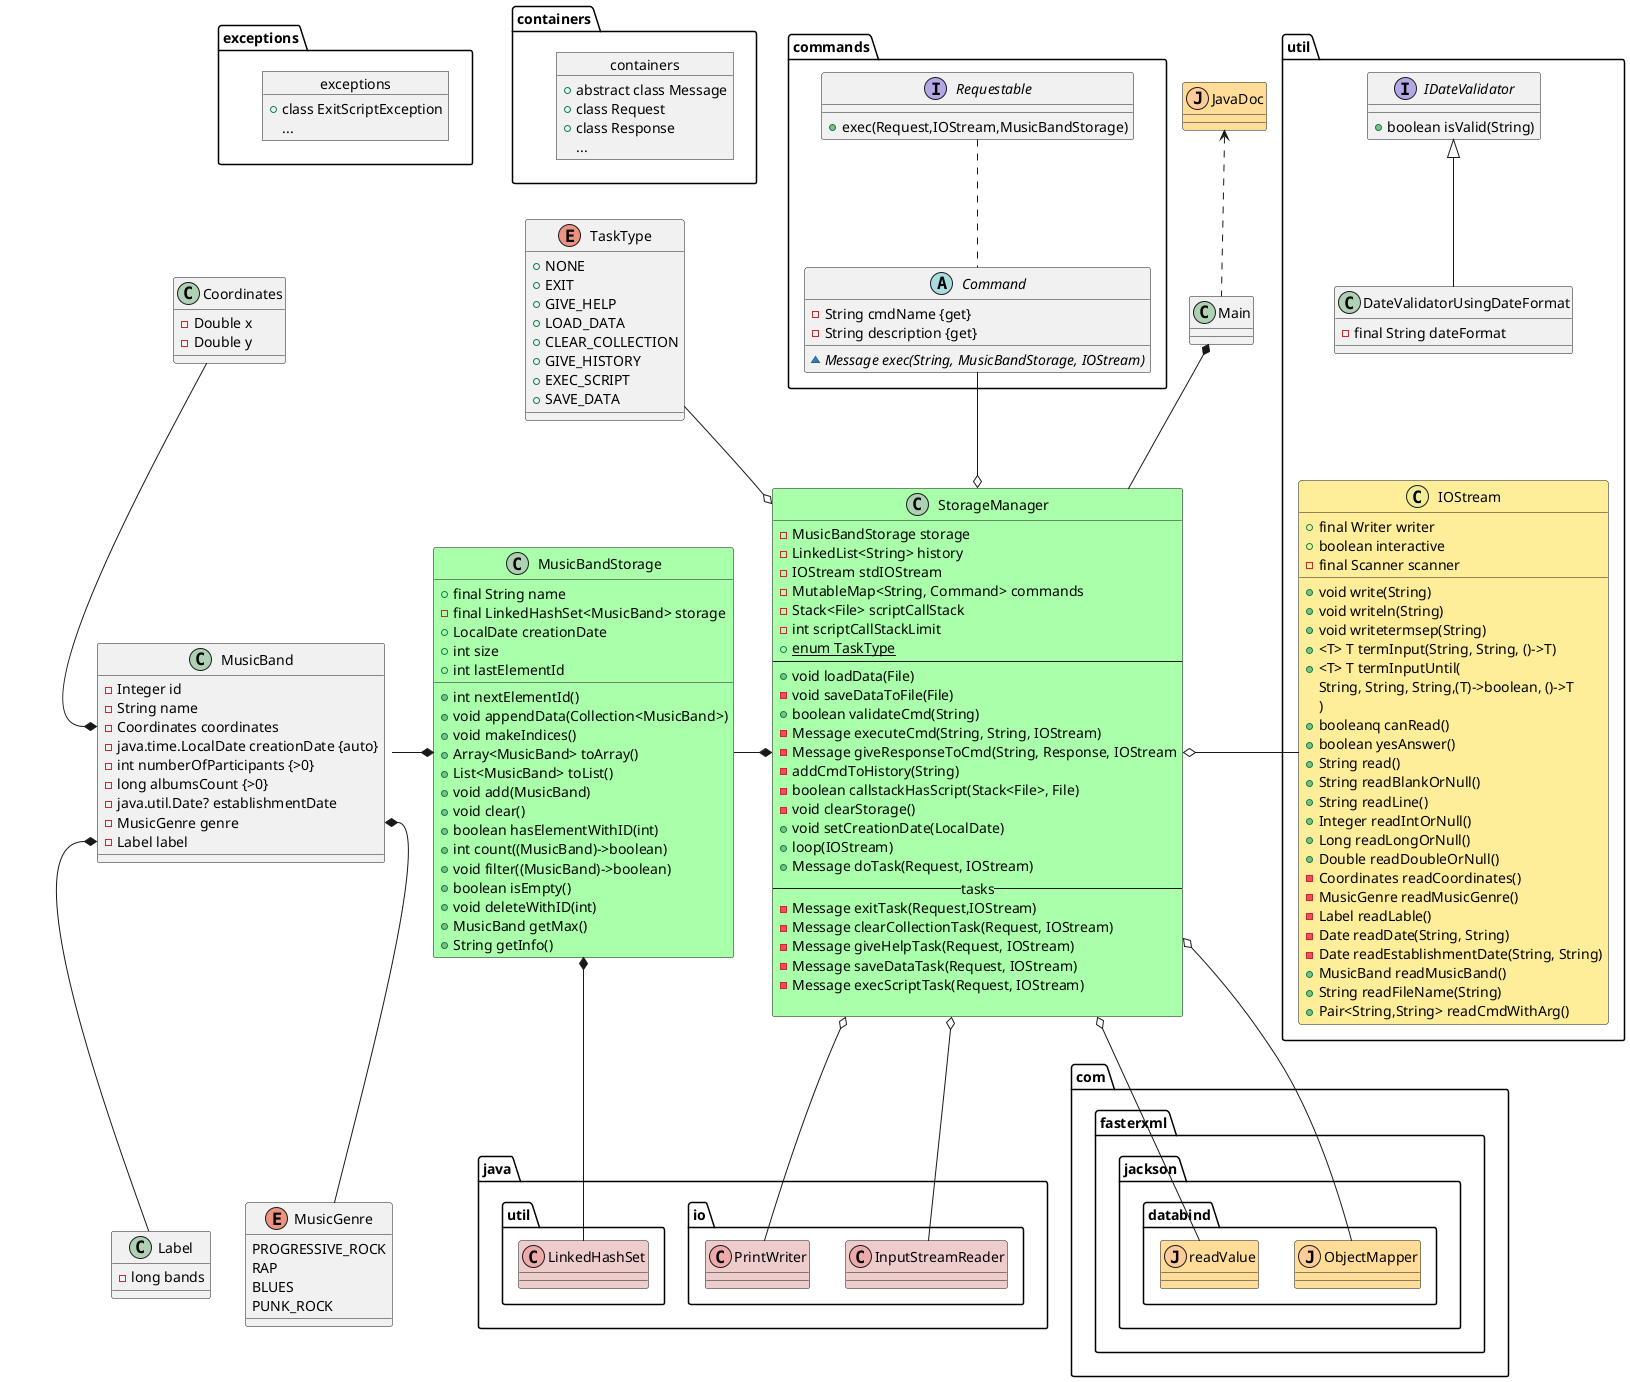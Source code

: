 @startuml
'https://plantuml.com/sequence-diagram

Class Coordinates {
    - Double x
    - Double y
}
class Label {
    - long bands
}
enum MusicGenre {
    PROGRESSIVE_ROCK
    RAP
    BLUES
    PUNK_ROCK
}
class MusicBand {
    - Integer id
    - String name
    - Coordinates coordinates
    - java.time.LocalDate creationDate {auto}
    - int numberOfParticipants {>0}
    - long albumsCount {>0}
    - java.util.Date? establishmentDate
    - MusicGenre genre
    - Label label
}

Coordinates -d-* MusicBand::coordinates
package exceptions{
    object exceptions {
        + class ExitScriptException
        ...
    }
}
exceptions -[hidden]d-> Coordinates
Label -up-* MusicBand::label
MusicGenre -u-* MusicBand::genre

class MusicBandStorage #AAFFAA {
    + final String name
    - final LinkedHashSet<MusicBand> storage
    + LocalDate creationDate
    + int size
    + int lastElementId
    + int nextElementId()
    + void appendData(Collection<MusicBand>)
    + void makeIndices()
    + Array<MusicBand> toArray()
    + List<MusicBand> toList()
    + void add(MusicBand)
    + void clear()
    + boolean hasElementWithID(int)
    + int count((MusicBand)->boolean)
    + void filter((MusicBand)->boolean)
    + boolean isEmpty()
    + void deleteWithID(int)
    + MusicBand getMax()
    + String getInfo()

}

MusicBand -* MusicBandStorage
class StorageManager #AAFFAA {
    - MusicBandStorage storage
    - LinkedList<String> history
    - IOStream stdIOStream
    - MutableMap<String, Command> commands
    - Stack<File> scriptCallStack
    - int scriptCallStackLimit
    + {static} enum TaskType
    ---
    + void loadData(File)
    - void saveDataToFile(File)
    + boolean validateCmd(String)
    - Message executeCmd(String, String, IOStream)
    - Message giveResponseToCmd(String, Response, IOStream
    - addCmdToHistory(String)
    - boolean callstackHasScript(Stack<File>, File)
    - void clearStorage()
    + void setCreationDate(LocalDate)
    + loop(IOStream)
    + Message doTask(Request, IOStream)
    --tasks--
    - Message exitTask(Request,IOStream)
    - Message clearCollectionTask(Request, IOStream)
    - Message giveHelpTask(Request, IOStream)
    - Message saveDataTask(Request, IOStream)
    - Message execScriptTask(Request, IOStream)

}

package containers{
    object containers {
        + abstract class Message
        + class Request
        + class Response
        ...
    }
}
containers -[hidden]d-> TaskType

enum TaskType {
    + NONE
    + EXIT
    + GIVE_HELP
    + LOAD_DATA
    + CLEAR_COLLECTION
    + GIVE_HISTORY
    + EXEC_SCRIPT
    + SAVE_DATA
}

TaskType -d-o StorageManager
package commands {
abstract class Command {
    - String cmdName {get}
    - String description {get}

    ~ {abstract}Message exec(String, MusicBandStorage, IOStream)
}

interface Requestable{
    + exec(Request,IOStream,MusicBandStorage)
}
Requestable .. Command
}





class JavaDoc << (J, #FFCC99)>> #FFDD99
Main .u.> JavaDoc

class com.fasterxml.jackson.databind.ObjectMapper << (J, #FFCC99)>> #FFDD99
class com.fasterxml.jackson.databind.readValue << (J, #FFCC99)>> #FFDD99
StorageManager o-- com.fasterxml.jackson.databind.readValue
StorageManager o-- com.fasterxml.jackson.databind.ObjectMapper

class java.io.InputStreamReader << (C, #EEAAAA) >> #EFCCCC
class java.io.PrintWriter << (C, #EEAAAA) >> #EFCCCC
StorageManager o-- java.io.InputStreamReader
StorageManager o-- java.io.PrintWriter


class java.util.LinkedHashSet << (C, #EEAAAA) >> #EFCCCC
MusicBandStorage *-d- java.util.LinkedHashSet

package util {
    IOStream -l-o StorageManager
    interface IDateValidator {
        + boolean isValid(String)
    }
    class DateValidatorUsingDateFormat {
        - final String dateFormat
    }
    DateValidatorUsingDateFormat -u-|> IDateValidator
    DateValidatorUsingDateFormat <-[hidden]d- IOStream
    class IOStream << (C, #EEEE99)>> #FFEE99{
        + final Writer writer
        + boolean interactive
        - final Scanner scanner
        + void write(String)
        + void writeln(String)
        + void writetermsep(String)
        + <T> T termInput(String, String, ()->T)
        + <T> T termInputUntil(
        String, String, String,(T)->boolean, ()->T
        )
        + booleanq canRead()
        + boolean yesAnswer()
        + String read()
        + String readBlankOrNull()
        + String readLine()
        + Integer readIntOrNull()
        + Long readLongOrNull()
        + Double readDoubleOrNull()
        - Coordinates readCoordinates()
        - MusicGenre readMusicGenre()
        - Label readLable()
        - Date readDate(String, String)
        - Date readEstablishmentDate(String, String)
        + MusicBand readMusicBand()
        + String readFileName(String)
        + Pair<String,String> readCmdWithArg()
    }
}
Command --o StorageManager
'(Command,StorageManager) - ICommand

MusicBandStorage -* StorageManager

StorageManager -up-* Main


@enduml